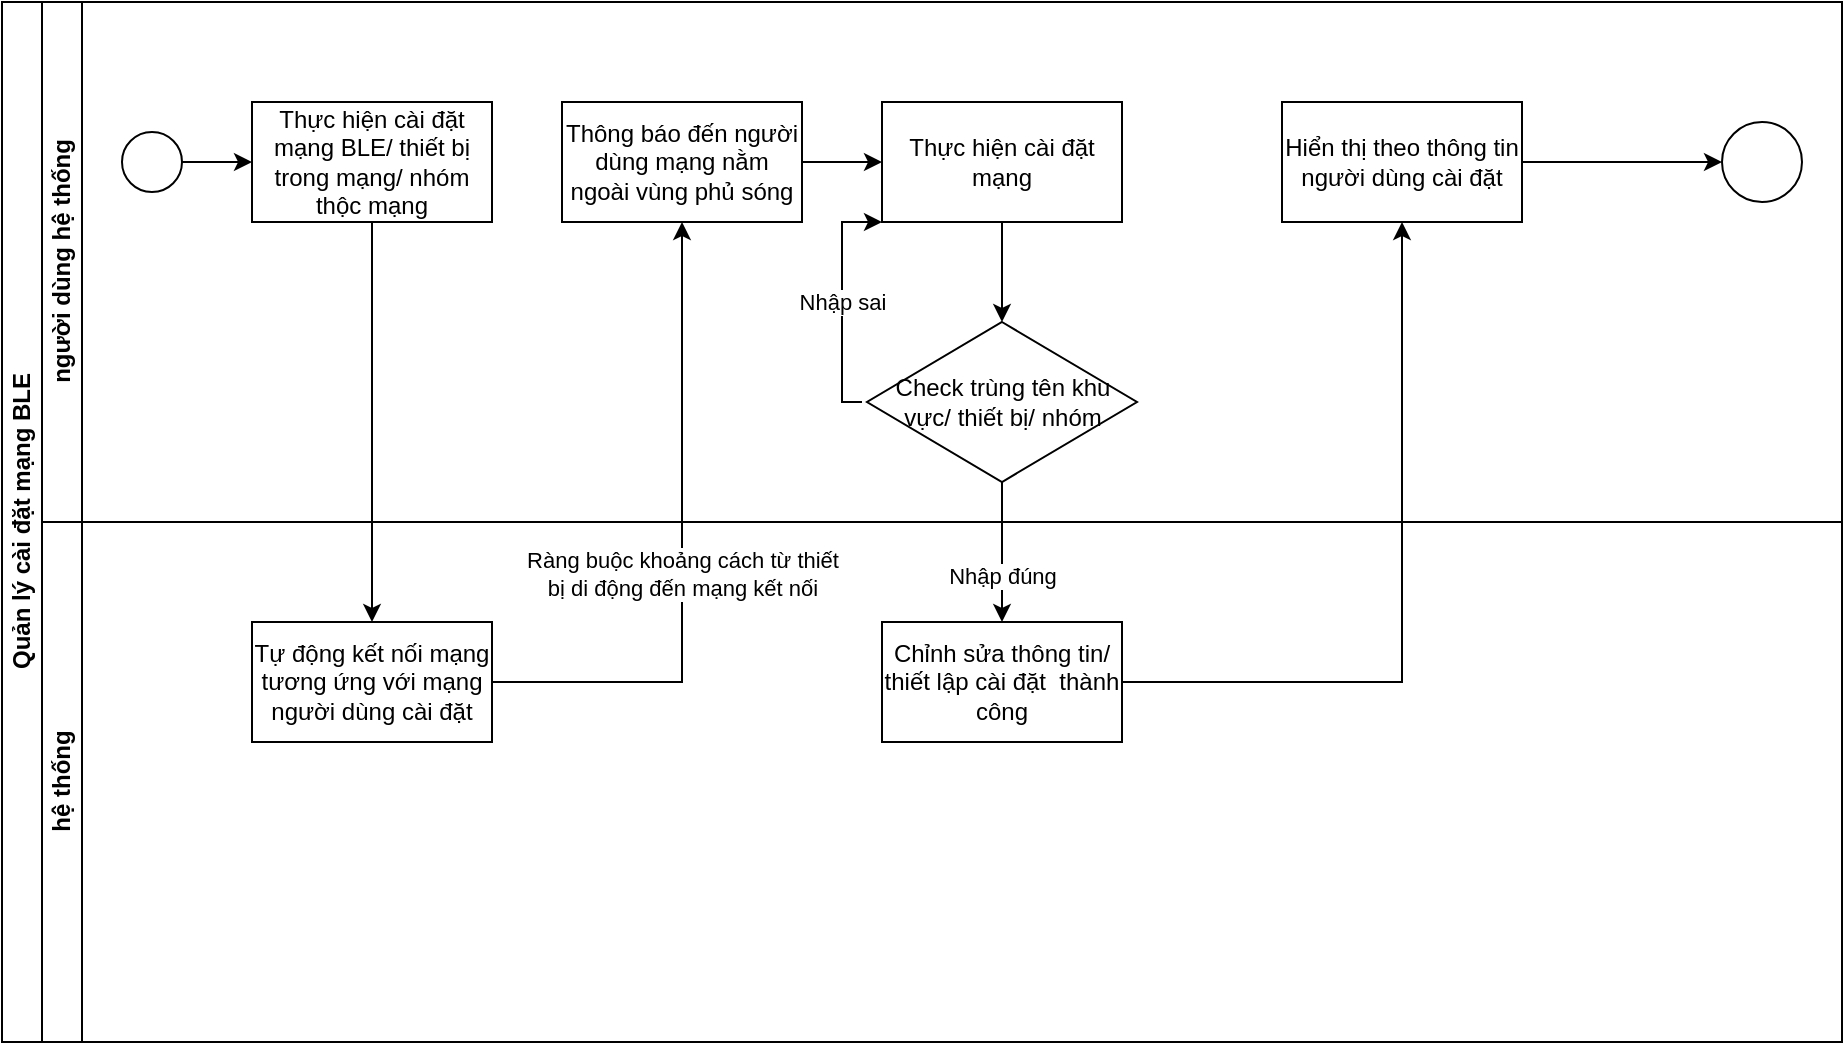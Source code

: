 <mxfile version="21.1.8" type="github">
  <diagram name="Trang-1" id="mfkvmXQyyWftPxocz7KG">
    <mxGraphModel dx="2074" dy="2245" grid="1" gridSize="10" guides="1" tooltips="1" connect="1" arrows="1" fold="1" page="1" pageScale="1" pageWidth="827" pageHeight="1169" math="0" shadow="0">
      <root>
        <mxCell id="0" />
        <mxCell id="1" parent="0" />
        <mxCell id="jYXNINCPclDNCg9SZe3E-1" value="Quản lý cài đặt mạng BLE" style="swimlane;childLayout=stackLayout;resizeParent=1;resizeParentMax=0;horizontal=0;startSize=20;horizontalStack=0;html=1;" vertex="1" parent="1">
          <mxGeometry x="320" y="-40" width="920" height="520" as="geometry" />
        </mxCell>
        <mxCell id="jYXNINCPclDNCg9SZe3E-3" value="người dùng hệ thống" style="swimlane;startSize=20;horizontal=0;html=1;" vertex="1" parent="jYXNINCPclDNCg9SZe3E-1">
          <mxGeometry x="20" width="900" height="260" as="geometry" />
        </mxCell>
        <mxCell id="jYXNINCPclDNCg9SZe3E-7" value="" style="edgeStyle=orthogonalEdgeStyle;rounded=0;orthogonalLoop=1;jettySize=auto;html=1;" edge="1" parent="jYXNINCPclDNCg9SZe3E-3" source="jYXNINCPclDNCg9SZe3E-5" target="jYXNINCPclDNCg9SZe3E-6">
          <mxGeometry relative="1" as="geometry" />
        </mxCell>
        <mxCell id="jYXNINCPclDNCg9SZe3E-5" value="" style="ellipse;whiteSpace=wrap;html=1;aspect=fixed;" vertex="1" parent="jYXNINCPclDNCg9SZe3E-3">
          <mxGeometry x="40" y="65" width="30" height="30" as="geometry" />
        </mxCell>
        <mxCell id="jYXNINCPclDNCg9SZe3E-6" value="Thực hiện cài đặt mạng BLE/ thiết bị trong mạng/ nhóm thộc mạng" style="whiteSpace=wrap;html=1;" vertex="1" parent="jYXNINCPclDNCg9SZe3E-3">
          <mxGeometry x="105" y="50" width="120" height="60" as="geometry" />
        </mxCell>
        <mxCell id="jYXNINCPclDNCg9SZe3E-13" value="" style="edgeStyle=orthogonalEdgeStyle;rounded=0;orthogonalLoop=1;jettySize=auto;html=1;" edge="1" parent="jYXNINCPclDNCg9SZe3E-3" source="jYXNINCPclDNCg9SZe3E-10" target="jYXNINCPclDNCg9SZe3E-12">
          <mxGeometry relative="1" as="geometry" />
        </mxCell>
        <mxCell id="jYXNINCPclDNCg9SZe3E-10" value="Thông báo đến người dùng mạng nằm ngoài vùng phủ sóng" style="whiteSpace=wrap;html=1;" vertex="1" parent="jYXNINCPclDNCg9SZe3E-3">
          <mxGeometry x="260" y="50" width="120" height="60" as="geometry" />
        </mxCell>
        <mxCell id="jYXNINCPclDNCg9SZe3E-12" value="Thực hiện cài đặt mạng" style="whiteSpace=wrap;html=1;" vertex="1" parent="jYXNINCPclDNCg9SZe3E-3">
          <mxGeometry x="420" y="50" width="120" height="60" as="geometry" />
        </mxCell>
        <mxCell id="jYXNINCPclDNCg9SZe3E-20" value="Nhập sai" style="edgeStyle=orthogonalEdgeStyle;rounded=0;orthogonalLoop=1;jettySize=auto;html=1;entryX=0;entryY=1;entryDx=0;entryDy=0;" edge="1" parent="jYXNINCPclDNCg9SZe3E-3" target="jYXNINCPclDNCg9SZe3E-12">
          <mxGeometry relative="1" as="geometry">
            <mxPoint x="410" y="200" as="sourcePoint" />
            <Array as="points">
              <mxPoint x="400" y="200" />
              <mxPoint x="400" y="110" />
            </Array>
          </mxGeometry>
        </mxCell>
        <mxCell id="jYXNINCPclDNCg9SZe3E-16" value="Check trùng tên khu vực/ thiết bị/ nhóm" style="rhombus;whiteSpace=wrap;html=1;" vertex="1" parent="jYXNINCPclDNCg9SZe3E-3">
          <mxGeometry x="412.5" y="160" width="135" height="80" as="geometry" />
        </mxCell>
        <mxCell id="jYXNINCPclDNCg9SZe3E-17" value="" style="edgeStyle=orthogonalEdgeStyle;rounded=0;orthogonalLoop=1;jettySize=auto;html=1;" edge="1" parent="jYXNINCPclDNCg9SZe3E-3" source="jYXNINCPclDNCg9SZe3E-12" target="jYXNINCPclDNCg9SZe3E-16">
          <mxGeometry relative="1" as="geometry" />
        </mxCell>
        <mxCell id="jYXNINCPclDNCg9SZe3E-56" value="" style="edgeStyle=orthogonalEdgeStyle;rounded=0;orthogonalLoop=1;jettySize=auto;html=1;" edge="1" parent="jYXNINCPclDNCg9SZe3E-3" source="jYXNINCPclDNCg9SZe3E-53" target="jYXNINCPclDNCg9SZe3E-55">
          <mxGeometry relative="1" as="geometry" />
        </mxCell>
        <mxCell id="jYXNINCPclDNCg9SZe3E-53" value="Hiển thị theo thông tin người dùng cài đặt" style="whiteSpace=wrap;html=1;" vertex="1" parent="jYXNINCPclDNCg9SZe3E-3">
          <mxGeometry x="620" y="50" width="120" height="60" as="geometry" />
        </mxCell>
        <mxCell id="jYXNINCPclDNCg9SZe3E-55" value="" style="ellipse;whiteSpace=wrap;html=1;" vertex="1" parent="jYXNINCPclDNCg9SZe3E-3">
          <mxGeometry x="840" y="60" width="40" height="40" as="geometry" />
        </mxCell>
        <mxCell id="jYXNINCPclDNCg9SZe3E-4" value="hệ thống" style="swimlane;startSize=20;horizontal=0;html=1;" vertex="1" parent="jYXNINCPclDNCg9SZe3E-1">
          <mxGeometry x="20" y="260" width="900" height="260" as="geometry" />
        </mxCell>
        <mxCell id="jYXNINCPclDNCg9SZe3E-8" value="Tự động kết nối mạng tương ứng với mạng người dùng cài đặt" style="whiteSpace=wrap;html=1;" vertex="1" parent="jYXNINCPclDNCg9SZe3E-4">
          <mxGeometry x="105" y="50" width="120" height="60" as="geometry" />
        </mxCell>
        <mxCell id="jYXNINCPclDNCg9SZe3E-18" value="Chỉnh sửa thông tin/ thiết lập cài đặt&amp;nbsp; thành công" style="whiteSpace=wrap;html=1;" vertex="1" parent="jYXNINCPclDNCg9SZe3E-4">
          <mxGeometry x="420" y="50" width="120" height="60" as="geometry" />
        </mxCell>
        <mxCell id="jYXNINCPclDNCg9SZe3E-9" value="" style="edgeStyle=orthogonalEdgeStyle;rounded=0;orthogonalLoop=1;jettySize=auto;html=1;" edge="1" parent="jYXNINCPclDNCg9SZe3E-1" source="jYXNINCPclDNCg9SZe3E-6" target="jYXNINCPclDNCg9SZe3E-8">
          <mxGeometry relative="1" as="geometry" />
        </mxCell>
        <mxCell id="jYXNINCPclDNCg9SZe3E-11" value="Ràng buộc khoảng cách từ thiết&lt;br&gt;bị di động đến mạng kết nối" style="edgeStyle=orthogonalEdgeStyle;rounded=0;orthogonalLoop=1;jettySize=auto;html=1;" edge="1" parent="jYXNINCPclDNCg9SZe3E-1" source="jYXNINCPclDNCg9SZe3E-8" target="jYXNINCPclDNCg9SZe3E-10">
          <mxGeometry x="-0.079" relative="1" as="geometry">
            <mxPoint as="offset" />
          </mxGeometry>
        </mxCell>
        <mxCell id="jYXNINCPclDNCg9SZe3E-19" value="Nhập đúng" style="edgeStyle=orthogonalEdgeStyle;rounded=0;orthogonalLoop=1;jettySize=auto;html=1;" edge="1" parent="jYXNINCPclDNCg9SZe3E-1" source="jYXNINCPclDNCg9SZe3E-16" target="jYXNINCPclDNCg9SZe3E-18">
          <mxGeometry x="0.333" relative="1" as="geometry">
            <mxPoint as="offset" />
          </mxGeometry>
        </mxCell>
        <mxCell id="jYXNINCPclDNCg9SZe3E-54" value="" style="edgeStyle=orthogonalEdgeStyle;rounded=0;orthogonalLoop=1;jettySize=auto;html=1;" edge="1" parent="jYXNINCPclDNCg9SZe3E-1" source="jYXNINCPclDNCg9SZe3E-18" target="jYXNINCPclDNCg9SZe3E-53">
          <mxGeometry relative="1" as="geometry" />
        </mxCell>
      </root>
    </mxGraphModel>
  </diagram>
</mxfile>
